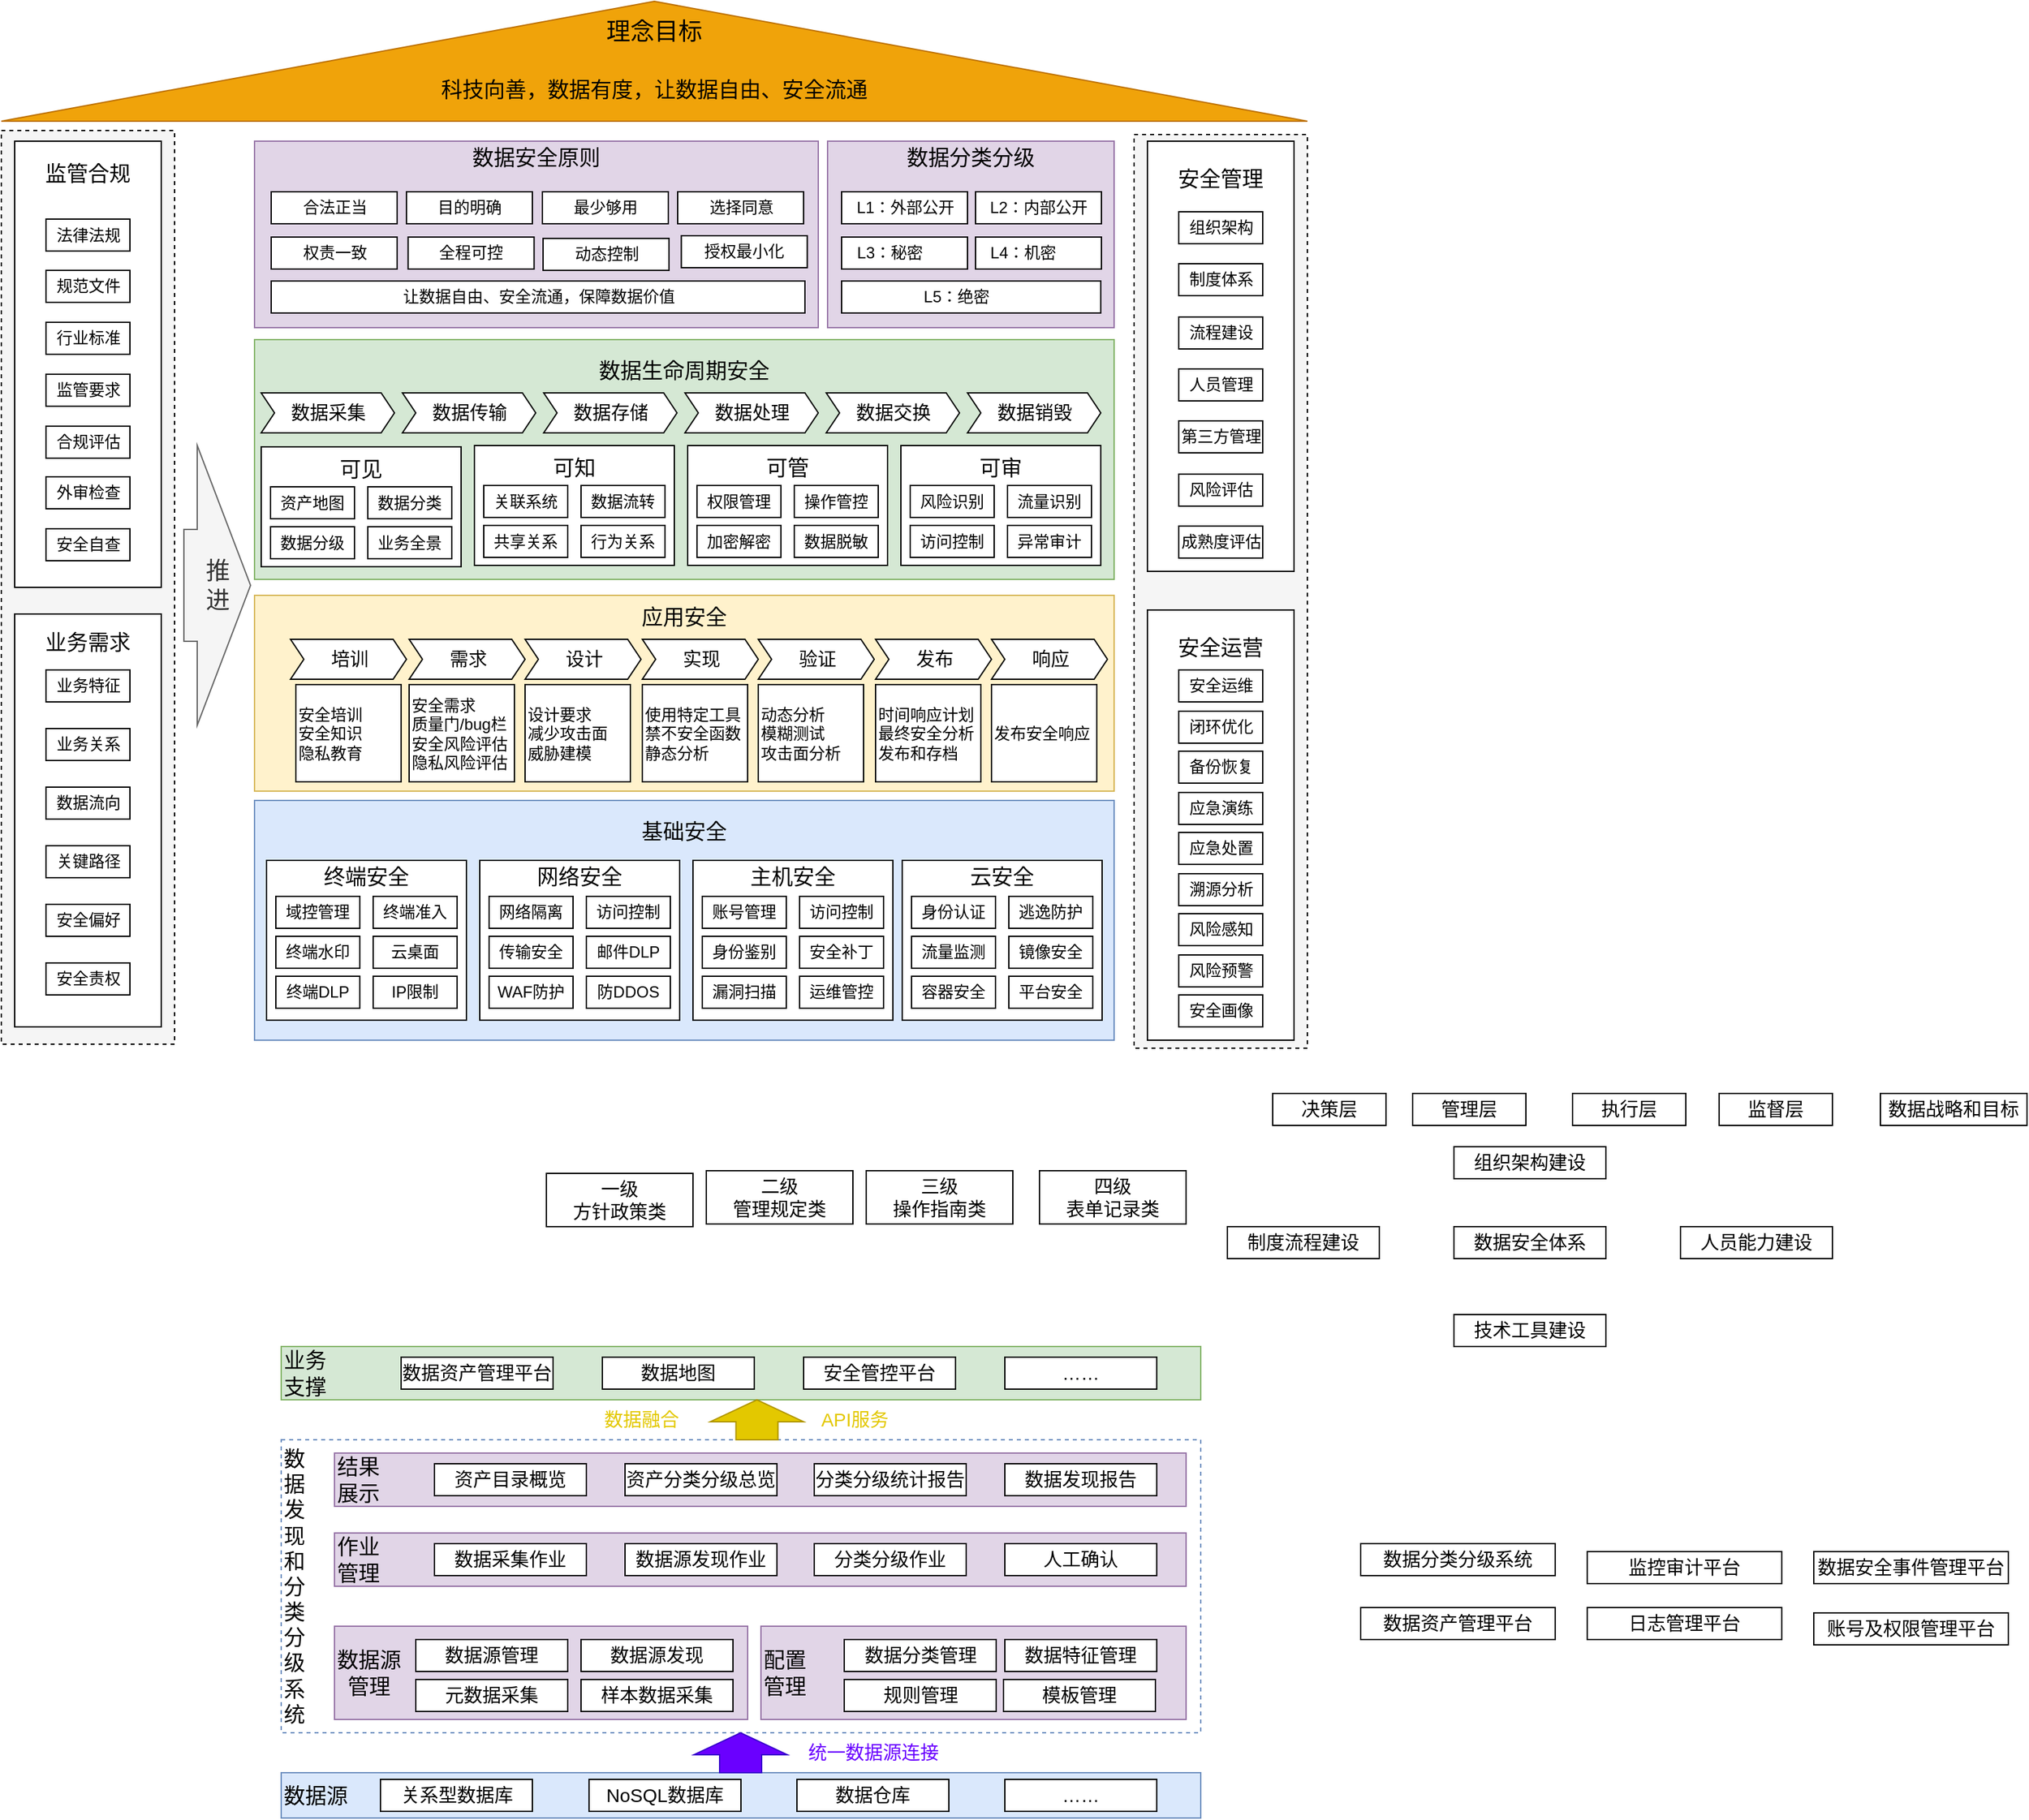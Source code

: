 <mxfile version="20.6.2" type="github">
  <diagram id="wFE0QG_FPsp0jaGvCLVb" name="Page-1">
    <mxGraphModel dx="-662" dy="1679" grid="1" gridSize="10" guides="1" tooltips="1" connect="1" arrows="1" fold="1" page="1" pageScale="1" pageWidth="850" pageHeight="1100" math="0" shadow="0">
      <root>
        <mxCell id="0" />
        <mxCell id="1" parent="0" />
        <mxCell id="BTdRfY3kuWqKOs56d7h9-37" value="&lt;span style=&quot;background-color: initial; font-size: 16px;&quot;&gt;数&lt;/span&gt;&lt;br&gt;&lt;span style=&quot;background-color: initial; font-size: 16px;&quot;&gt;据&lt;/span&gt;&lt;br&gt;&lt;span style=&quot;background-color: initial; font-size: 16px;&quot;&gt;发&lt;/span&gt;&lt;br&gt;&lt;span style=&quot;background-color: initial; font-size: 16px;&quot;&gt;现&lt;/span&gt;&lt;br&gt;&lt;span style=&quot;background-color: initial; font-size: 16px;&quot;&gt;和&lt;/span&gt;&lt;br&gt;&lt;span style=&quot;background-color: initial; font-size: 16px;&quot;&gt;分&lt;/span&gt;&lt;br&gt;&lt;span style=&quot;background-color: initial; font-size: 16px;&quot;&gt;类&lt;/span&gt;&lt;br&gt;&lt;span style=&quot;background-color: initial; font-size: 16px;&quot;&gt;分&lt;/span&gt;&lt;br&gt;&lt;span style=&quot;background-color: initial; font-size: 16px;&quot;&gt;级&lt;/span&gt;&lt;br&gt;&lt;span style=&quot;background-color: initial; font-size: 16px;&quot;&gt;系&lt;/span&gt;&lt;br&gt;&lt;span style=&quot;font-size: 16px; background-color: initial;&quot;&gt;统&lt;/span&gt;" style="rounded=0;whiteSpace=wrap;html=1;fillColor=none;strokeColor=#6c8ebf;align=left;dashed=1;" parent="1" vertex="1">
          <mxGeometry x="2060" y="990" width="690" height="220" as="geometry" />
        </mxCell>
        <mxCell id="BTdRfY3kuWqKOs56d7h9-19" value="&lt;div style=&quot;text-align: center;&quot;&gt;&lt;span style=&quot;font-size: 16px; background-color: initial;&quot;&gt;数据源&lt;/span&gt;&lt;/div&gt;&lt;font style=&quot;font-size: 16px;&quot;&gt;&lt;div style=&quot;text-align: center;&quot;&gt;&lt;span style=&quot;background-color: initial;&quot;&gt;管理&lt;/span&gt;&lt;/div&gt;&lt;/font&gt;" style="rounded=0;whiteSpace=wrap;html=1;fillColor=#e1d5e7;strokeColor=#9673a6;align=left;" parent="1" vertex="1">
          <mxGeometry x="2100" y="1130" width="310" height="70" as="geometry" />
        </mxCell>
        <mxCell id="BTdRfY3kuWqKOs56d7h9-18" value="&lt;font style=&quot;font-size: 16px;&quot;&gt;配置&lt;br&gt;&lt;div style=&quot;&quot;&gt;&lt;span style=&quot;background-color: initial;&quot;&gt;管理&lt;/span&gt;&lt;/div&gt;&lt;/font&gt;" style="rounded=0;whiteSpace=wrap;html=1;fillColor=#e1d5e7;strokeColor=#9673a6;align=left;" parent="1" vertex="1">
          <mxGeometry x="2420" y="1130" width="319" height="70" as="geometry" />
        </mxCell>
        <mxCell id="BTdRfY3kuWqKOs56d7h9-5" value="&lt;div style=&quot;&quot;&gt;&lt;span style=&quot;font-size: 16px; background-color: initial;&quot;&gt;数据源&lt;/span&gt;&lt;/div&gt;" style="rounded=0;whiteSpace=wrap;html=1;fillColor=#dae8fc;strokeColor=#6c8ebf;align=left;" parent="1" vertex="1">
          <mxGeometry x="2060" y="1240" width="690" height="34" as="geometry" />
        </mxCell>
        <mxCell id="-_lVrcwK2O-manJRvLOw-1" value="&lt;font style=&quot;font-size: 16px;&quot;&gt;&lt;br&gt;&lt;/font&gt;" style="rounded=0;whiteSpace=wrap;html=1;fillColor=#f5f5f5;fontColor=#333333;strokeColor=default;dashed=1;" parent="1" vertex="1">
          <mxGeometry x="1850" y="7" width="130" height="686" as="geometry" />
        </mxCell>
        <mxCell id="-_lVrcwK2O-manJRvLOw-2" value="&lt;font style=&quot;font-size: 16px;&quot;&gt;&lt;br&gt;&lt;/font&gt;" style="rounded=0;whiteSpace=wrap;html=1;fillColor=#f5f5f5;fontColor=#333333;strokeColor=default;dashed=1;" parent="1" vertex="1">
          <mxGeometry x="2700" y="10" width="130" height="686" as="geometry" />
        </mxCell>
        <mxCell id="-_lVrcwK2O-manJRvLOw-3" value="&lt;font style=&quot;font-size: 16px;&quot;&gt;应用安全&lt;br&gt;&lt;br&gt;&lt;br&gt;&lt;br&gt;&lt;br&gt;&lt;br&gt;&lt;br&gt;&lt;/font&gt;" style="rounded=0;whiteSpace=wrap;html=1;fillColor=#fff2cc;strokeColor=#d6b656;" parent="1" vertex="1">
          <mxGeometry x="2040" y="356" width="645" height="147" as="geometry" />
        </mxCell>
        <mxCell id="-_lVrcwK2O-manJRvLOw-4" value="&lt;font style=&quot;font-size: 16px;&quot;&gt;数据生命周期安全&lt;br&gt;&lt;br&gt;&lt;br&gt;&lt;br&gt;&lt;br&gt;&lt;br&gt;&lt;br&gt;&lt;br&gt;&lt;/font&gt;" style="rounded=0;whiteSpace=wrap;html=1;fillColor=#d5e8d4;strokeColor=#82b366;" parent="1" vertex="1">
          <mxGeometry x="2040" y="164" width="645" height="180" as="geometry" />
        </mxCell>
        <mxCell id="-_lVrcwK2O-manJRvLOw-5" value="&lt;font style=&quot;font-size: 16px;&quot;&gt;监管合规&lt;br&gt;&lt;br&gt;&lt;br&gt;&lt;br&gt;&lt;br&gt;&lt;br&gt;&lt;br&gt;&lt;br&gt;&lt;br&gt;&lt;br&gt;&lt;br&gt;&lt;br&gt;&lt;br&gt;&lt;br&gt;&lt;br&gt;&lt;br&gt;&lt;/font&gt;" style="rounded=0;whiteSpace=wrap;html=1;" parent="1" vertex="1">
          <mxGeometry x="1860" y="15" width="110" height="335" as="geometry" />
        </mxCell>
        <mxCell id="-_lVrcwK2O-manJRvLOw-6" value="&lt;font style=&quot;font-size: 16px;&quot;&gt;业务需求&lt;br&gt;&lt;br&gt;&lt;br&gt;&lt;br&gt;&lt;br&gt;&lt;br&gt;&lt;br&gt;&lt;br&gt;&lt;br&gt;&lt;br&gt;&lt;br&gt;&lt;br&gt;&lt;br&gt;&lt;br&gt;&lt;br&gt;&lt;/font&gt;" style="rounded=0;whiteSpace=wrap;html=1;" parent="1" vertex="1">
          <mxGeometry x="1860" y="370" width="110" height="310" as="geometry" />
        </mxCell>
        <mxCell id="-_lVrcwK2O-manJRvLOw-7" value="&lt;font style=&quot;font-size: 16px;&quot;&gt;基础安全&lt;br&gt;&lt;br&gt;&lt;br&gt;&lt;br&gt;&lt;br&gt;&lt;br&gt;&lt;br&gt;&lt;br&gt;&lt;/font&gt;" style="rounded=0;whiteSpace=wrap;html=1;fillColor=#dae8fc;strokeColor=#6c8ebf;" parent="1" vertex="1">
          <mxGeometry x="2040" y="510" width="645" height="180" as="geometry" />
        </mxCell>
        <mxCell id="-_lVrcwK2O-manJRvLOw-8" value="&lt;font style=&quot;font-size: 16px;&quot;&gt;安全运营&lt;br&gt;&lt;br&gt;&lt;br&gt;&lt;br&gt;&lt;br&gt;&lt;br&gt;&lt;br&gt;&lt;br&gt;&lt;br&gt;&lt;br&gt;&lt;br&gt;&lt;br&gt;&lt;br&gt;&lt;br&gt;&lt;br&gt;&lt;/font&gt;" style="rounded=0;whiteSpace=wrap;html=1;" parent="1" vertex="1">
          <mxGeometry x="2710" y="367" width="110" height="323" as="geometry" />
        </mxCell>
        <mxCell id="-_lVrcwK2O-manJRvLOw-9" value="&lt;font style=&quot;font-size: 16px;&quot;&gt;安全管理&lt;br&gt;&lt;br&gt;&lt;br&gt;&lt;br&gt;&lt;br&gt;&lt;br&gt;&lt;br&gt;&lt;br&gt;&lt;br&gt;&lt;br&gt;&lt;br&gt;&lt;br&gt;&lt;br&gt;&lt;br&gt;&lt;br&gt;&lt;/font&gt;" style="rounded=0;whiteSpace=wrap;html=1;" parent="1" vertex="1">
          <mxGeometry x="2710" y="15" width="110" height="323" as="geometry" />
        </mxCell>
        <mxCell id="-_lVrcwK2O-manJRvLOw-10" value="数据采集" style="html=1;shadow=0;dashed=0;align=center;verticalAlign=middle;shape=mxgraph.arrows2.arrow;dy=0;dx=10;notch=10;fontSize=14;" parent="1" vertex="1">
          <mxGeometry x="2045" y="204" width="100" height="30" as="geometry" />
        </mxCell>
        <mxCell id="-_lVrcwK2O-manJRvLOw-11" value="数据传输" style="html=1;shadow=0;dashed=0;align=center;verticalAlign=middle;shape=mxgraph.arrows2.arrow;dy=0;dx=10;notch=10;fontSize=14;" parent="1" vertex="1">
          <mxGeometry x="2151" y="204" width="100" height="30" as="geometry" />
        </mxCell>
        <mxCell id="-_lVrcwK2O-manJRvLOw-12" value="数据存储" style="html=1;shadow=0;dashed=0;align=center;verticalAlign=middle;shape=mxgraph.arrows2.arrow;dy=0;dx=10;notch=10;fontSize=14;" parent="1" vertex="1">
          <mxGeometry x="2257" y="204" width="100" height="30" as="geometry" />
        </mxCell>
        <mxCell id="-_lVrcwK2O-manJRvLOw-13" value="数据处理" style="html=1;shadow=0;dashed=0;align=center;verticalAlign=middle;shape=mxgraph.arrows2.arrow;dy=0;dx=10;notch=10;fontSize=14;" parent="1" vertex="1">
          <mxGeometry x="2363" y="204" width="100" height="30" as="geometry" />
        </mxCell>
        <mxCell id="-_lVrcwK2O-manJRvLOw-14" value="数据交换" style="html=1;shadow=0;dashed=0;align=center;verticalAlign=middle;shape=mxgraph.arrows2.arrow;dy=0;dx=10;notch=10;fontSize=14;" parent="1" vertex="1">
          <mxGeometry x="2469" y="204" width="100" height="30" as="geometry" />
        </mxCell>
        <mxCell id="-_lVrcwK2O-manJRvLOw-15" value="数据销毁" style="html=1;shadow=0;dashed=0;align=center;verticalAlign=middle;shape=mxgraph.arrows2.arrow;dy=0;dx=10;notch=10;fontSize=14;" parent="1" vertex="1">
          <mxGeometry x="2575" y="204" width="100" height="30" as="geometry" />
        </mxCell>
        <mxCell id="-_lVrcwK2O-manJRvLOw-16" value="&lt;font style=&quot;font-size: 16px;&quot;&gt;可见&lt;br&gt;&lt;br&gt;&lt;br&gt;&lt;br&gt;&lt;/font&gt;" style="rounded=0;whiteSpace=wrap;html=1;" parent="1" vertex="1">
          <mxGeometry x="2045" y="244.5" width="150" height="90" as="geometry" />
        </mxCell>
        <mxCell id="-_lVrcwK2O-manJRvLOw-17" value="&lt;font style=&quot;&quot;&gt;&lt;font style=&quot;font-size: 12px;&quot;&gt;资产地图&lt;/font&gt;&lt;br&gt;&lt;/font&gt;" style="rounded=0;whiteSpace=wrap;html=1;" parent="1" vertex="1">
          <mxGeometry x="2052" y="274.5" width="63" height="24" as="geometry" />
        </mxCell>
        <mxCell id="-_lVrcwK2O-manJRvLOw-18" value="&lt;font style=&quot;&quot;&gt;&lt;font style=&quot;font-size: 12px;&quot;&gt;数据分级&lt;/font&gt;&lt;br&gt;&lt;/font&gt;" style="rounded=0;whiteSpace=wrap;html=1;" parent="1" vertex="1">
          <mxGeometry x="2052" y="304.5" width="63" height="24" as="geometry" />
        </mxCell>
        <mxCell id="-_lVrcwK2O-manJRvLOw-19" value="&lt;font style=&quot;&quot;&gt;&lt;font style=&quot;font-size: 12px;&quot;&gt;数据分类&lt;/font&gt;&lt;br&gt;&lt;/font&gt;" style="rounded=0;whiteSpace=wrap;html=1;" parent="1" vertex="1">
          <mxGeometry x="2125" y="274.5" width="63" height="24" as="geometry" />
        </mxCell>
        <mxCell id="-_lVrcwK2O-manJRvLOw-20" value="&lt;font style=&quot;&quot;&gt;&lt;font style=&quot;font-size: 12px;&quot;&gt;业务全景&lt;/font&gt;&lt;br&gt;&lt;/font&gt;" style="rounded=0;whiteSpace=wrap;html=1;" parent="1" vertex="1">
          <mxGeometry x="2125" y="304.5" width="63" height="24" as="geometry" />
        </mxCell>
        <mxCell id="-_lVrcwK2O-manJRvLOw-21" value="&lt;font style=&quot;font-size: 16px;&quot;&gt;可知&lt;br&gt;&lt;br&gt;&lt;br&gt;&lt;br&gt;&lt;/font&gt;" style="rounded=0;whiteSpace=wrap;html=1;" parent="1" vertex="1">
          <mxGeometry x="2205" y="243.5" width="150" height="90" as="geometry" />
        </mxCell>
        <mxCell id="-_lVrcwK2O-manJRvLOw-22" value="&lt;font style=&quot;&quot;&gt;&lt;font style=&quot;font-size: 12px;&quot;&gt;关联系统&lt;/font&gt;&lt;br&gt;&lt;/font&gt;" style="rounded=0;whiteSpace=wrap;html=1;" parent="1" vertex="1">
          <mxGeometry x="2212" y="273.5" width="63" height="24" as="geometry" />
        </mxCell>
        <mxCell id="-_lVrcwK2O-manJRvLOw-23" value="&lt;font style=&quot;&quot;&gt;&lt;font style=&quot;font-size: 12px;&quot;&gt;共享关系&lt;/font&gt;&lt;br&gt;&lt;/font&gt;" style="rounded=0;whiteSpace=wrap;html=1;" parent="1" vertex="1">
          <mxGeometry x="2212" y="303.5" width="63" height="24" as="geometry" />
        </mxCell>
        <mxCell id="-_lVrcwK2O-manJRvLOw-24" value="&lt;font style=&quot;&quot;&gt;&lt;font style=&quot;font-size: 12px;&quot;&gt;数据流转&lt;/font&gt;&lt;br&gt;&lt;/font&gt;" style="rounded=0;whiteSpace=wrap;html=1;" parent="1" vertex="1">
          <mxGeometry x="2285" y="273.5" width="63" height="24" as="geometry" />
        </mxCell>
        <mxCell id="-_lVrcwK2O-manJRvLOw-25" value="&lt;font style=&quot;&quot;&gt;&lt;font style=&quot;font-size: 12px;&quot;&gt;行为关系&lt;/font&gt;&lt;br&gt;&lt;/font&gt;" style="rounded=0;whiteSpace=wrap;html=1;" parent="1" vertex="1">
          <mxGeometry x="2285" y="303.5" width="63" height="24" as="geometry" />
        </mxCell>
        <mxCell id="-_lVrcwK2O-manJRvLOw-26" value="&lt;font style=&quot;font-size: 16px;&quot;&gt;可管&lt;br&gt;&lt;br&gt;&lt;br&gt;&lt;br&gt;&lt;/font&gt;" style="rounded=0;whiteSpace=wrap;html=1;" parent="1" vertex="1">
          <mxGeometry x="2365" y="243.5" width="150" height="90" as="geometry" />
        </mxCell>
        <mxCell id="-_lVrcwK2O-manJRvLOw-27" value="&lt;font style=&quot;&quot;&gt;&lt;font style=&quot;font-size: 12px;&quot;&gt;权限管理&lt;/font&gt;&lt;br&gt;&lt;/font&gt;" style="rounded=0;whiteSpace=wrap;html=1;" parent="1" vertex="1">
          <mxGeometry x="2372" y="273.5" width="63" height="24" as="geometry" />
        </mxCell>
        <mxCell id="-_lVrcwK2O-manJRvLOw-28" value="&lt;font style=&quot;&quot;&gt;&lt;font style=&quot;font-size: 12px;&quot;&gt;加密解密&lt;/font&gt;&lt;br&gt;&lt;/font&gt;" style="rounded=0;whiteSpace=wrap;html=1;" parent="1" vertex="1">
          <mxGeometry x="2372" y="303.5" width="63" height="24" as="geometry" />
        </mxCell>
        <mxCell id="-_lVrcwK2O-manJRvLOw-29" value="&lt;font style=&quot;&quot;&gt;&lt;font style=&quot;font-size: 12px;&quot;&gt;操作管控&lt;/font&gt;&lt;br&gt;&lt;/font&gt;" style="rounded=0;whiteSpace=wrap;html=1;" parent="1" vertex="1">
          <mxGeometry x="2445" y="273.5" width="63" height="24" as="geometry" />
        </mxCell>
        <mxCell id="-_lVrcwK2O-manJRvLOw-30" value="&lt;font style=&quot;&quot;&gt;数据脱敏&lt;br&gt;&lt;/font&gt;" style="rounded=0;whiteSpace=wrap;html=1;" parent="1" vertex="1">
          <mxGeometry x="2445" y="303.5" width="63" height="24" as="geometry" />
        </mxCell>
        <mxCell id="-_lVrcwK2O-manJRvLOw-31" value="&lt;font style=&quot;font-size: 16px;&quot;&gt;可审&lt;br&gt;&lt;br&gt;&lt;br&gt;&lt;br&gt;&lt;/font&gt;" style="rounded=0;whiteSpace=wrap;html=1;" parent="1" vertex="1">
          <mxGeometry x="2525" y="243.5" width="150" height="90" as="geometry" />
        </mxCell>
        <mxCell id="-_lVrcwK2O-manJRvLOw-32" value="&lt;font style=&quot;&quot;&gt;&lt;font style=&quot;font-size: 12px;&quot;&gt;风险识别&lt;/font&gt;&lt;br&gt;&lt;/font&gt;" style="rounded=0;whiteSpace=wrap;html=1;" parent="1" vertex="1">
          <mxGeometry x="2532" y="273.5" width="63" height="24" as="geometry" />
        </mxCell>
        <mxCell id="-_lVrcwK2O-manJRvLOw-33" value="&lt;font style=&quot;&quot;&gt;&lt;font style=&quot;font-size: 12px;&quot;&gt;访问控制&lt;/font&gt;&lt;br&gt;&lt;/font&gt;" style="rounded=0;whiteSpace=wrap;html=1;" parent="1" vertex="1">
          <mxGeometry x="2532" y="303.5" width="63" height="24" as="geometry" />
        </mxCell>
        <mxCell id="-_lVrcwK2O-manJRvLOw-34" value="&lt;font style=&quot;&quot;&gt;&lt;font style=&quot;font-size: 12px;&quot;&gt;流量识别&lt;/font&gt;&lt;br&gt;&lt;/font&gt;" style="rounded=0;whiteSpace=wrap;html=1;" parent="1" vertex="1">
          <mxGeometry x="2605" y="273.5" width="63" height="24" as="geometry" />
        </mxCell>
        <mxCell id="-_lVrcwK2O-manJRvLOw-35" value="&lt;font style=&quot;&quot;&gt;&lt;font style=&quot;font-size: 12px;&quot;&gt;异常审计&lt;/font&gt;&lt;br&gt;&lt;/font&gt;" style="rounded=0;whiteSpace=wrap;html=1;" parent="1" vertex="1">
          <mxGeometry x="2605" y="303.5" width="63" height="24" as="geometry" />
        </mxCell>
        <mxCell id="-_lVrcwK2O-manJRvLOw-36" value="&lt;font style=&quot;&quot;&gt;法律法规&lt;br&gt;&lt;/font&gt;" style="rounded=0;whiteSpace=wrap;html=1;" parent="1" vertex="1">
          <mxGeometry x="1883.5" y="73.5" width="63" height="24" as="geometry" />
        </mxCell>
        <mxCell id="-_lVrcwK2O-manJRvLOw-37" value="&lt;font style=&quot;&quot;&gt;规范文件&lt;br&gt;&lt;/font&gt;" style="rounded=0;whiteSpace=wrap;html=1;" parent="1" vertex="1">
          <mxGeometry x="1883.5" y="112" width="63" height="24" as="geometry" />
        </mxCell>
        <mxCell id="-_lVrcwK2O-manJRvLOw-38" value="&lt;font style=&quot;&quot;&gt;行业标准&lt;br&gt;&lt;/font&gt;" style="rounded=0;whiteSpace=wrap;html=1;" parent="1" vertex="1">
          <mxGeometry x="1883.5" y="151" width="63" height="24" as="geometry" />
        </mxCell>
        <mxCell id="-_lVrcwK2O-manJRvLOw-39" value="&lt;font style=&quot;&quot;&gt;组织架构&lt;br&gt;&lt;/font&gt;" style="rounded=0;whiteSpace=wrap;html=1;" parent="1" vertex="1">
          <mxGeometry x="2733.5" y="68" width="63" height="24" as="geometry" />
        </mxCell>
        <mxCell id="-_lVrcwK2O-manJRvLOw-40" value="&lt;font style=&quot;&quot;&gt;制度体系&lt;br&gt;&lt;/font&gt;" style="rounded=0;whiteSpace=wrap;html=1;" parent="1" vertex="1">
          <mxGeometry x="2733.5" y="107" width="63" height="24" as="geometry" />
        </mxCell>
        <mxCell id="-_lVrcwK2O-manJRvLOw-41" value="&lt;font style=&quot;&quot;&gt;流程建设&lt;br&gt;&lt;/font&gt;" style="rounded=0;whiteSpace=wrap;html=1;" parent="1" vertex="1">
          <mxGeometry x="2733.5" y="147" width="63" height="24" as="geometry" />
        </mxCell>
        <mxCell id="-_lVrcwK2O-manJRvLOw-42" value="&lt;font style=&quot;&quot;&gt;第三方管理&lt;br&gt;&lt;/font&gt;" style="rounded=0;whiteSpace=wrap;html=1;" parent="1" vertex="1">
          <mxGeometry x="2733.5" y="225" width="63" height="24" as="geometry" />
        </mxCell>
        <mxCell id="-_lVrcwK2O-manJRvLOw-43" value="&lt;font style=&quot;&quot;&gt;风险评估&lt;br&gt;&lt;/font&gt;" style="rounded=0;whiteSpace=wrap;html=1;" parent="1" vertex="1">
          <mxGeometry x="2733.5" y="265" width="63" height="24" as="geometry" />
        </mxCell>
        <mxCell id="-_lVrcwK2O-manJRvLOw-44" value="&lt;font style=&quot;&quot;&gt;安全运维&lt;br&gt;&lt;/font&gt;" style="rounded=0;whiteSpace=wrap;html=1;" parent="1" vertex="1">
          <mxGeometry x="2733.5" y="412" width="63" height="24" as="geometry" />
        </mxCell>
        <mxCell id="-_lVrcwK2O-manJRvLOw-45" value="&lt;font style=&quot;&quot;&gt;备份恢复&lt;br&gt;&lt;/font&gt;" style="rounded=0;whiteSpace=wrap;html=1;" parent="1" vertex="1">
          <mxGeometry x="2733.5" y="473" width="63" height="24" as="geometry" />
        </mxCell>
        <mxCell id="-_lVrcwK2O-manJRvLOw-46" value="&lt;font style=&quot;&quot;&gt;应急演练&lt;br&gt;&lt;/font&gt;" style="rounded=0;whiteSpace=wrap;html=1;" parent="1" vertex="1">
          <mxGeometry x="2733.5" y="504" width="63" height="24" as="geometry" />
        </mxCell>
        <mxCell id="-_lVrcwK2O-manJRvLOw-47" value="&lt;font style=&quot;&quot;&gt;应急处置&lt;br&gt;&lt;/font&gt;" style="rounded=0;whiteSpace=wrap;html=1;" parent="1" vertex="1">
          <mxGeometry x="2733.5" y="534" width="63" height="24" as="geometry" />
        </mxCell>
        <mxCell id="-_lVrcwK2O-manJRvLOw-48" value="&lt;font style=&quot;&quot;&gt;成熟度评估&lt;br&gt;&lt;/font&gt;" style="rounded=0;whiteSpace=wrap;html=1;" parent="1" vertex="1">
          <mxGeometry x="2733.5" y="304" width="63" height="24" as="geometry" />
        </mxCell>
        <mxCell id="-_lVrcwK2O-manJRvLOw-49" value="&lt;font style=&quot;&quot;&gt;溯源分析&lt;br&gt;&lt;/font&gt;" style="rounded=0;whiteSpace=wrap;html=1;" parent="1" vertex="1">
          <mxGeometry x="2733.5" y="565" width="63" height="24" as="geometry" />
        </mxCell>
        <mxCell id="-_lVrcwK2O-manJRvLOw-50" value="&lt;font style=&quot;&quot;&gt;风险感知&lt;br&gt;&lt;/font&gt;" style="rounded=0;whiteSpace=wrap;html=1;" parent="1" vertex="1">
          <mxGeometry x="2733.5" y="595" width="63" height="24" as="geometry" />
        </mxCell>
        <mxCell id="-_lVrcwK2O-manJRvLOw-51" value="&lt;font style=&quot;&quot;&gt;风险预警&lt;br&gt;&lt;/font&gt;" style="rounded=0;whiteSpace=wrap;html=1;" parent="1" vertex="1">
          <mxGeometry x="2733.5" y="626" width="63" height="24" as="geometry" />
        </mxCell>
        <mxCell id="-_lVrcwK2O-manJRvLOw-52" value="&lt;font style=&quot;&quot;&gt;安全画像&lt;br&gt;&lt;/font&gt;" style="rounded=0;whiteSpace=wrap;html=1;" parent="1" vertex="1">
          <mxGeometry x="2733.5" y="656" width="63" height="24" as="geometry" />
        </mxCell>
        <mxCell id="-_lVrcwK2O-manJRvLOw-53" value="&lt;font style=&quot;&quot;&gt;业务特征&lt;br&gt;&lt;/font&gt;" style="rounded=0;whiteSpace=wrap;html=1;" parent="1" vertex="1">
          <mxGeometry x="1883.5" y="412" width="63" height="24" as="geometry" />
        </mxCell>
        <mxCell id="-_lVrcwK2O-manJRvLOw-54" value="&lt;font style=&quot;&quot;&gt;业务关系&lt;br&gt;&lt;/font&gt;" style="rounded=0;whiteSpace=wrap;html=1;" parent="1" vertex="1">
          <mxGeometry x="1883.5" y="456" width="63" height="24" as="geometry" />
        </mxCell>
        <mxCell id="-_lVrcwK2O-manJRvLOw-55" value="&lt;font style=&quot;&quot;&gt;数据流向&lt;br&gt;&lt;/font&gt;" style="rounded=0;whiteSpace=wrap;html=1;" parent="1" vertex="1">
          <mxGeometry x="1883.5" y="500" width="63" height="24" as="geometry" />
        </mxCell>
        <mxCell id="-_lVrcwK2O-manJRvLOw-56" value="&lt;font style=&quot;&quot;&gt;安全偏好&lt;br&gt;&lt;/font&gt;" style="rounded=0;whiteSpace=wrap;html=1;" parent="1" vertex="1">
          <mxGeometry x="1883.5" y="588" width="63" height="24" as="geometry" />
        </mxCell>
        <mxCell id="-_lVrcwK2O-manJRvLOw-57" value="&lt;font style=&quot;font-size: 16px;&quot;&gt;终端安全&lt;br&gt;&lt;br&gt;&lt;br&gt;&lt;br&gt;&lt;br&gt;&lt;br&gt;&lt;/font&gt;" style="rounded=0;whiteSpace=wrap;html=1;" parent="1" vertex="1">
          <mxGeometry x="2049" y="555" width="150" height="120" as="geometry" />
        </mxCell>
        <mxCell id="-_lVrcwK2O-manJRvLOw-58" value="&lt;font style=&quot;&quot;&gt;&lt;font style=&quot;font-size: 12px;&quot;&gt;域控管理&lt;/font&gt;&lt;br&gt;&lt;/font&gt;" style="rounded=0;whiteSpace=wrap;html=1;" parent="1" vertex="1">
          <mxGeometry x="2056" y="582" width="63" height="24" as="geometry" />
        </mxCell>
        <mxCell id="-_lVrcwK2O-manJRvLOw-59" value="&lt;font style=&quot;&quot;&gt;&lt;font style=&quot;font-size: 12px;&quot;&gt;终端水印&lt;/font&gt;&lt;br&gt;&lt;/font&gt;" style="rounded=0;whiteSpace=wrap;html=1;" parent="1" vertex="1">
          <mxGeometry x="2056" y="612" width="63" height="24" as="geometry" />
        </mxCell>
        <mxCell id="-_lVrcwK2O-manJRvLOw-60" value="&lt;font style=&quot;&quot;&gt;&lt;font style=&quot;font-size: 12px;&quot;&gt;终端准入&lt;/font&gt;&lt;br&gt;&lt;/font&gt;" style="rounded=0;whiteSpace=wrap;html=1;" parent="1" vertex="1">
          <mxGeometry x="2129" y="582" width="63" height="24" as="geometry" />
        </mxCell>
        <mxCell id="-_lVrcwK2O-manJRvLOw-61" value="&lt;font style=&quot;&quot;&gt;&lt;font style=&quot;font-size: 12px;&quot;&gt;云桌面&lt;/font&gt;&lt;br&gt;&lt;/font&gt;" style="rounded=0;whiteSpace=wrap;html=1;" parent="1" vertex="1">
          <mxGeometry x="2129" y="612" width="63" height="24" as="geometry" />
        </mxCell>
        <mxCell id="-_lVrcwK2O-manJRvLOw-62" value="&lt;font style=&quot;&quot;&gt;&lt;font style=&quot;font-size: 12px;&quot;&gt;终端DLP&lt;/font&gt;&lt;br&gt;&lt;/font&gt;" style="rounded=0;whiteSpace=wrap;html=1;" parent="1" vertex="1">
          <mxGeometry x="2056" y="642" width="63" height="24" as="geometry" />
        </mxCell>
        <mxCell id="-_lVrcwK2O-manJRvLOw-63" value="&lt;font style=&quot;&quot;&gt;&lt;font style=&quot;font-size: 12px;&quot;&gt;IP限制&lt;/font&gt;&lt;br&gt;&lt;/font&gt;" style="rounded=0;whiteSpace=wrap;html=1;" parent="1" vertex="1">
          <mxGeometry x="2129" y="642" width="63" height="24" as="geometry" />
        </mxCell>
        <mxCell id="-_lVrcwK2O-manJRvLOw-64" value="&lt;font style=&quot;font-size: 16px;&quot;&gt;网络安全&lt;br&gt;&lt;br&gt;&lt;br&gt;&lt;br&gt;&lt;br&gt;&lt;br&gt;&lt;/font&gt;" style="rounded=0;whiteSpace=wrap;html=1;" parent="1" vertex="1">
          <mxGeometry x="2209" y="555" width="150" height="120" as="geometry" />
        </mxCell>
        <mxCell id="-_lVrcwK2O-manJRvLOw-65" value="&lt;font style=&quot;&quot;&gt;网络隔离&lt;br&gt;&lt;/font&gt;" style="rounded=0;whiteSpace=wrap;html=1;" parent="1" vertex="1">
          <mxGeometry x="2216" y="582" width="63" height="24" as="geometry" />
        </mxCell>
        <mxCell id="-_lVrcwK2O-manJRvLOw-66" value="&lt;font style=&quot;&quot;&gt;传输安全&lt;br&gt;&lt;/font&gt;" style="rounded=0;whiteSpace=wrap;html=1;" parent="1" vertex="1">
          <mxGeometry x="2216" y="612" width="63" height="24" as="geometry" />
        </mxCell>
        <mxCell id="-_lVrcwK2O-manJRvLOw-67" value="&lt;font style=&quot;&quot;&gt;访问控制&lt;br&gt;&lt;/font&gt;" style="rounded=0;whiteSpace=wrap;html=1;" parent="1" vertex="1">
          <mxGeometry x="2289" y="582" width="63" height="24" as="geometry" />
        </mxCell>
        <mxCell id="-_lVrcwK2O-manJRvLOw-68" value="&lt;font style=&quot;&quot;&gt;邮件DLP&lt;br&gt;&lt;/font&gt;" style="rounded=0;whiteSpace=wrap;html=1;" parent="1" vertex="1">
          <mxGeometry x="2289" y="612" width="63" height="24" as="geometry" />
        </mxCell>
        <mxCell id="-_lVrcwK2O-manJRvLOw-69" value="&lt;font style=&quot;&quot;&gt;&lt;font style=&quot;font-size: 12px;&quot;&gt;WAF防护&lt;/font&gt;&lt;br&gt;&lt;/font&gt;" style="rounded=0;whiteSpace=wrap;html=1;" parent="1" vertex="1">
          <mxGeometry x="2216" y="642" width="63" height="24" as="geometry" />
        </mxCell>
        <mxCell id="-_lVrcwK2O-manJRvLOw-70" value="&lt;font style=&quot;&quot;&gt;&lt;font style=&quot;font-size: 12px;&quot;&gt;防DDOS&lt;/font&gt;&lt;br&gt;&lt;/font&gt;" style="rounded=0;whiteSpace=wrap;html=1;" parent="1" vertex="1">
          <mxGeometry x="2289" y="642" width="63" height="24" as="geometry" />
        </mxCell>
        <mxCell id="-_lVrcwK2O-manJRvLOw-71" value="&lt;font style=&quot;font-size: 16px;&quot;&gt;主机安全&lt;br&gt;&lt;br&gt;&lt;br&gt;&lt;br&gt;&lt;br&gt;&lt;br&gt;&lt;/font&gt;" style="rounded=0;whiteSpace=wrap;html=1;" parent="1" vertex="1">
          <mxGeometry x="2369" y="555" width="150" height="120" as="geometry" />
        </mxCell>
        <mxCell id="-_lVrcwK2O-manJRvLOw-72" value="&lt;font style=&quot;&quot;&gt;账号管理&lt;br&gt;&lt;/font&gt;" style="rounded=0;whiteSpace=wrap;html=1;" parent="1" vertex="1">
          <mxGeometry x="2376" y="582" width="63" height="24" as="geometry" />
        </mxCell>
        <mxCell id="-_lVrcwK2O-manJRvLOw-73" value="&lt;font style=&quot;&quot;&gt;身份鉴别&lt;br&gt;&lt;/font&gt;" style="rounded=0;whiteSpace=wrap;html=1;" parent="1" vertex="1">
          <mxGeometry x="2376" y="612" width="63" height="24" as="geometry" />
        </mxCell>
        <mxCell id="-_lVrcwK2O-manJRvLOw-74" value="&lt;font style=&quot;&quot;&gt;访问控制&lt;br&gt;&lt;/font&gt;" style="rounded=0;whiteSpace=wrap;html=1;" parent="1" vertex="1">
          <mxGeometry x="2449" y="582" width="63" height="24" as="geometry" />
        </mxCell>
        <mxCell id="-_lVrcwK2O-manJRvLOw-75" value="&lt;font style=&quot;&quot;&gt;安全补丁&lt;br&gt;&lt;/font&gt;" style="rounded=0;whiteSpace=wrap;html=1;" parent="1" vertex="1">
          <mxGeometry x="2449" y="612" width="63" height="24" as="geometry" />
        </mxCell>
        <mxCell id="-_lVrcwK2O-manJRvLOw-76" value="&lt;font style=&quot;&quot;&gt;&lt;font style=&quot;font-size: 12px;&quot;&gt;漏洞扫描&lt;/font&gt;&lt;br&gt;&lt;/font&gt;" style="rounded=0;whiteSpace=wrap;html=1;" parent="1" vertex="1">
          <mxGeometry x="2376" y="642" width="63" height="24" as="geometry" />
        </mxCell>
        <mxCell id="-_lVrcwK2O-manJRvLOw-77" value="&lt;font style=&quot;&quot;&gt;&lt;font style=&quot;font-size: 12px;&quot;&gt;运维管控&lt;/font&gt;&lt;br&gt;&lt;/font&gt;" style="rounded=0;whiteSpace=wrap;html=1;" parent="1" vertex="1">
          <mxGeometry x="2449" y="642" width="63" height="24" as="geometry" />
        </mxCell>
        <mxCell id="-_lVrcwK2O-manJRvLOw-78" value="&lt;font style=&quot;font-size: 16px;&quot;&gt;云安全&lt;br&gt;&lt;br&gt;&lt;br&gt;&lt;br&gt;&lt;br&gt;&lt;br&gt;&lt;/font&gt;" style="rounded=0;whiteSpace=wrap;html=1;" parent="1" vertex="1">
          <mxGeometry x="2526" y="555" width="150" height="120" as="geometry" />
        </mxCell>
        <mxCell id="-_lVrcwK2O-manJRvLOw-79" value="&lt;font style=&quot;&quot;&gt;身份认证&lt;br&gt;&lt;/font&gt;" style="rounded=0;whiteSpace=wrap;html=1;" parent="1" vertex="1">
          <mxGeometry x="2533" y="582" width="63" height="24" as="geometry" />
        </mxCell>
        <mxCell id="-_lVrcwK2O-manJRvLOw-80" value="&lt;font style=&quot;&quot;&gt;流量监测&lt;br&gt;&lt;/font&gt;" style="rounded=0;whiteSpace=wrap;html=1;" parent="1" vertex="1">
          <mxGeometry x="2533" y="612" width="63" height="24" as="geometry" />
        </mxCell>
        <mxCell id="-_lVrcwK2O-manJRvLOw-81" value="&lt;font style=&quot;&quot;&gt;逃逸防护&lt;br&gt;&lt;/font&gt;" style="rounded=0;whiteSpace=wrap;html=1;" parent="1" vertex="1">
          <mxGeometry x="2606" y="582" width="63" height="24" as="geometry" />
        </mxCell>
        <mxCell id="-_lVrcwK2O-manJRvLOw-82" value="&lt;font style=&quot;&quot;&gt;镜像安全&lt;br&gt;&lt;/font&gt;" style="rounded=0;whiteSpace=wrap;html=1;" parent="1" vertex="1">
          <mxGeometry x="2606" y="612" width="63" height="24" as="geometry" />
        </mxCell>
        <mxCell id="-_lVrcwK2O-manJRvLOw-83" value="&lt;font style=&quot;&quot;&gt;&lt;font style=&quot;font-size: 12px;&quot;&gt;容器安全&lt;/font&gt;&lt;br&gt;&lt;/font&gt;" style="rounded=0;whiteSpace=wrap;html=1;" parent="1" vertex="1">
          <mxGeometry x="2533" y="642" width="63" height="24" as="geometry" />
        </mxCell>
        <mxCell id="-_lVrcwK2O-manJRvLOw-84" value="&lt;font style=&quot;&quot;&gt;&lt;font style=&quot;font-size: 12px;&quot;&gt;平台安全&lt;/font&gt;&lt;br&gt;&lt;/font&gt;" style="rounded=0;whiteSpace=wrap;html=1;" parent="1" vertex="1">
          <mxGeometry x="2606" y="642" width="63" height="24" as="geometry" />
        </mxCell>
        <mxCell id="-_lVrcwK2O-manJRvLOw-85" value="培训" style="html=1;shadow=0;dashed=0;align=center;verticalAlign=middle;shape=mxgraph.arrows2.arrow;dy=0;dx=10;notch=10;fontSize=14;" parent="1" vertex="1">
          <mxGeometry x="2067" y="389" width="87" height="30" as="geometry" />
        </mxCell>
        <mxCell id="-_lVrcwK2O-manJRvLOw-86" value="需求" style="html=1;shadow=0;dashed=0;align=center;verticalAlign=middle;shape=mxgraph.arrows2.arrow;dy=0;dx=10;notch=10;fontSize=14;" parent="1" vertex="1">
          <mxGeometry x="2156" y="389" width="87" height="30" as="geometry" />
        </mxCell>
        <mxCell id="-_lVrcwK2O-manJRvLOw-87" value="设计" style="html=1;shadow=0;dashed=0;align=center;verticalAlign=middle;shape=mxgraph.arrows2.arrow;dy=0;dx=10;notch=10;fontSize=14;" parent="1" vertex="1">
          <mxGeometry x="2243" y="389" width="87" height="30" as="geometry" />
        </mxCell>
        <mxCell id="-_lVrcwK2O-manJRvLOw-88" value="实现" style="html=1;shadow=0;dashed=0;align=center;verticalAlign=middle;shape=mxgraph.arrows2.arrow;dy=0;dx=10;notch=10;fontSize=14;" parent="1" vertex="1">
          <mxGeometry x="2331" y="389" width="87" height="30" as="geometry" />
        </mxCell>
        <mxCell id="-_lVrcwK2O-manJRvLOw-89" value="验证" style="html=1;shadow=0;dashed=0;align=center;verticalAlign=middle;shape=mxgraph.arrows2.arrow;dy=0;dx=10;notch=10;fontSize=14;" parent="1" vertex="1">
          <mxGeometry x="2418" y="389" width="87" height="30" as="geometry" />
        </mxCell>
        <mxCell id="-_lVrcwK2O-manJRvLOw-90" value="发布" style="html=1;shadow=0;dashed=0;align=center;verticalAlign=middle;shape=mxgraph.arrows2.arrow;dy=0;dx=10;notch=10;fontSize=14;" parent="1" vertex="1">
          <mxGeometry x="2506" y="389" width="87" height="30" as="geometry" />
        </mxCell>
        <mxCell id="-_lVrcwK2O-manJRvLOw-91" value="响应" style="html=1;shadow=0;dashed=0;align=center;verticalAlign=middle;shape=mxgraph.arrows2.arrow;dy=0;dx=10;notch=10;fontSize=14;" parent="1" vertex="1">
          <mxGeometry x="2593" y="389" width="87" height="30" as="geometry" />
        </mxCell>
        <mxCell id="-_lVrcwK2O-manJRvLOw-92" value="安全需求&lt;br&gt;质量门/bug栏&lt;br&gt;安全风险评估&lt;br&gt;隐私风险评估" style="rounded=0;whiteSpace=wrap;html=1;align=left;" parent="1" vertex="1">
          <mxGeometry x="2156" y="423" width="79" height="73" as="geometry" />
        </mxCell>
        <mxCell id="-_lVrcwK2O-manJRvLOw-93" value="&lt;span style=&quot;text-align: center;&quot;&gt;安全培训&lt;/span&gt;&lt;br style=&quot;text-align: center;&quot;&gt;&lt;span style=&quot;text-align: center;&quot;&gt;安全知识&lt;/span&gt;&lt;br style=&quot;text-align: center;&quot;&gt;&lt;span style=&quot;text-align: center;&quot;&gt;隐私教育&lt;/span&gt;" style="rounded=0;whiteSpace=wrap;html=1;align=left;" parent="1" vertex="1">
          <mxGeometry x="2071" y="423" width="79" height="73" as="geometry" />
        </mxCell>
        <mxCell id="-_lVrcwK2O-manJRvLOw-94" value="设计要求&lt;br&gt;减少攻击面&lt;br&gt;威胁建模" style="rounded=0;whiteSpace=wrap;html=1;align=left;" parent="1" vertex="1">
          <mxGeometry x="2243" y="423" width="79" height="73" as="geometry" />
        </mxCell>
        <mxCell id="-_lVrcwK2O-manJRvLOw-95" value="使用特定工具&lt;br&gt;禁不安全函数&lt;br&gt;静态分析" style="rounded=0;whiteSpace=wrap;html=1;align=left;" parent="1" vertex="1">
          <mxGeometry x="2331" y="423" width="79" height="73" as="geometry" />
        </mxCell>
        <mxCell id="-_lVrcwK2O-manJRvLOw-96" value="动态分析&lt;br&gt;模糊测试&lt;br&gt;攻击面分析" style="rounded=0;whiteSpace=wrap;html=1;align=left;" parent="1" vertex="1">
          <mxGeometry x="2418" y="423" width="79" height="73" as="geometry" />
        </mxCell>
        <mxCell id="-_lVrcwK2O-manJRvLOw-97" value="时间响应计划&lt;br&gt;最终安全分析发布和存档" style="rounded=0;whiteSpace=wrap;html=1;align=left;" parent="1" vertex="1">
          <mxGeometry x="2506" y="423" width="79" height="73" as="geometry" />
        </mxCell>
        <mxCell id="-_lVrcwK2O-manJRvLOw-98" value="发布安全响应" style="rounded=0;whiteSpace=wrap;html=1;align=left;" parent="1" vertex="1">
          <mxGeometry x="2593" y="423" width="79" height="73" as="geometry" />
        </mxCell>
        <mxCell id="-_lVrcwK2O-manJRvLOw-99" value="&lt;font style=&quot;font-size: 16px;&quot;&gt;数据分类分级&lt;br&gt;&lt;br&gt;&lt;br&gt;&lt;br&gt;&lt;br&gt;&lt;br&gt;&lt;br&gt;&lt;/font&gt;" style="rounded=0;whiteSpace=wrap;html=1;fillColor=#e1d5e7;strokeColor=#9673a6;" parent="1" vertex="1">
          <mxGeometry x="2470" y="15" width="215" height="140" as="geometry" />
        </mxCell>
        <mxCell id="-_lVrcwK2O-manJRvLOw-100" value="&lt;font style=&quot;&quot;&gt;L1：外部公开&lt;br&gt;&lt;/font&gt;" style="rounded=0;whiteSpace=wrap;html=1;" parent="1" vertex="1">
          <mxGeometry x="2480.5" y="53" width="94.5" height="24" as="geometry" />
        </mxCell>
        <mxCell id="-_lVrcwK2O-manJRvLOw-101" value="&lt;font style=&quot;&quot;&gt;L2：内部公开&lt;br&gt;&lt;/font&gt;" style="rounded=0;whiteSpace=wrap;html=1;" parent="1" vertex="1">
          <mxGeometry x="2581" y="53" width="94.5" height="24" as="geometry" />
        </mxCell>
        <mxCell id="-_lVrcwK2O-manJRvLOw-102" value="&lt;font style=&quot;&quot;&gt;L3：秘密&amp;nbsp; &amp;nbsp; &amp;nbsp; &amp;nbsp;&lt;br&gt;&lt;/font&gt;" style="rounded=0;whiteSpace=wrap;html=1;" parent="1" vertex="1">
          <mxGeometry x="2480.5" y="87" width="94.5" height="24" as="geometry" />
        </mxCell>
        <mxCell id="-_lVrcwK2O-manJRvLOw-103" value="&lt;font style=&quot;&quot;&gt;L4：机密&amp;nbsp; &amp;nbsp; &amp;nbsp; &amp;nbsp;&lt;br&gt;&lt;/font&gt;" style="rounded=0;whiteSpace=wrap;html=1;" parent="1" vertex="1">
          <mxGeometry x="2581" y="87" width="94.5" height="24" as="geometry" />
        </mxCell>
        <mxCell id="-_lVrcwK2O-manJRvLOw-104" value="&lt;font style=&quot;&quot;&gt;L5：绝密&amp;nbsp; &amp;nbsp; &amp;nbsp; &amp;nbsp;&lt;br&gt;&lt;/font&gt;" style="rounded=0;whiteSpace=wrap;html=1;" parent="1" vertex="1">
          <mxGeometry x="2480.5" y="120" width="194.5" height="24" as="geometry" />
        </mxCell>
        <mxCell id="-_lVrcwK2O-manJRvLOw-105" value="&lt;font style=&quot;font-size: 16px;&quot;&gt;数据安全原则&lt;br&gt;&lt;br&gt;&lt;br&gt;&lt;br&gt;&lt;br&gt;&lt;br&gt;&lt;br&gt;&lt;/font&gt;" style="rounded=0;whiteSpace=wrap;html=1;fillColor=#e1d5e7;strokeColor=#9673a6;" parent="1" vertex="1">
          <mxGeometry x="2040" y="15" width="423" height="140" as="geometry" />
        </mxCell>
        <mxCell id="-_lVrcwK2O-manJRvLOw-106" value="&lt;font style=&quot;&quot;&gt;合法正当&lt;br&gt;&lt;/font&gt;" style="rounded=0;whiteSpace=wrap;html=1;" parent="1" vertex="1">
          <mxGeometry x="2052.5" y="53" width="94.5" height="24" as="geometry" />
        </mxCell>
        <mxCell id="-_lVrcwK2O-manJRvLOw-107" value="&lt;font style=&quot;&quot;&gt;目的明确&lt;br&gt;&lt;/font&gt;" style="rounded=0;whiteSpace=wrap;html=1;" parent="1" vertex="1">
          <mxGeometry x="2154" y="53" width="94.5" height="24" as="geometry" />
        </mxCell>
        <mxCell id="-_lVrcwK2O-manJRvLOw-108" value="&lt;font style=&quot;&quot;&gt;权责一致&lt;br&gt;&lt;/font&gt;" style="rounded=0;whiteSpace=wrap;html=1;" parent="1" vertex="1">
          <mxGeometry x="2052.5" y="87" width="94.5" height="24" as="geometry" />
        </mxCell>
        <mxCell id="-_lVrcwK2O-manJRvLOw-109" value="&lt;font style=&quot;&quot;&gt;全程可控&lt;br&gt;&lt;/font&gt;" style="rounded=0;whiteSpace=wrap;html=1;" parent="1" vertex="1">
          <mxGeometry x="2155.25" y="87" width="94.5" height="24" as="geometry" />
        </mxCell>
        <mxCell id="-_lVrcwK2O-manJRvLOw-110" value="&lt;font style=&quot;&quot;&gt;让数据自由、安全流通，保障数据价值&lt;br&gt;&lt;/font&gt;" style="rounded=0;whiteSpace=wrap;html=1;" parent="1" vertex="1">
          <mxGeometry x="2052.5" y="120" width="400.5" height="24" as="geometry" />
        </mxCell>
        <mxCell id="-_lVrcwK2O-manJRvLOw-111" value="&lt;font style=&quot;&quot;&gt;最少够用&lt;br&gt;&lt;/font&gt;" style="rounded=0;whiteSpace=wrap;html=1;" parent="1" vertex="1">
          <mxGeometry x="2256" y="53" width="94.5" height="24" as="geometry" />
        </mxCell>
        <mxCell id="-_lVrcwK2O-manJRvLOw-112" value="&lt;font style=&quot;&quot;&gt;选择同意&lt;br&gt;&lt;/font&gt;" style="rounded=0;whiteSpace=wrap;html=1;" parent="1" vertex="1">
          <mxGeometry x="2357.5" y="53" width="94.5" height="24" as="geometry" />
        </mxCell>
        <mxCell id="-_lVrcwK2O-manJRvLOw-113" value="&lt;font style=&quot;&quot;&gt;动态控制&lt;br&gt;&lt;/font&gt;" style="rounded=0;whiteSpace=wrap;html=1;" parent="1" vertex="1">
          <mxGeometry x="2256.5" y="88" width="94.5" height="24" as="geometry" />
        </mxCell>
        <mxCell id="-_lVrcwK2O-manJRvLOw-114" value="理念目标&lt;br style=&quot;font-size: 12px;&quot;&gt;&lt;br style=&quot;font-size: 12px;&quot;&gt;&lt;span style=&quot;font-size: 16px;&quot;&gt;科技向善，数据有度，让数据自由、安全流通&lt;/span&gt;" style="triangle;whiteSpace=wrap;html=1;strokeColor=#BD7000;strokeWidth=1;fontSize=18;direction=north;fillColor=#f0a30a;fontColor=#000000;" parent="1" vertex="1">
          <mxGeometry x="1850" y="-90" width="980" height="90" as="geometry" />
        </mxCell>
        <mxCell id="-_lVrcwK2O-manJRvLOw-115" value="&lt;font style=&quot;&quot;&gt;监管要求&lt;br&gt;&lt;/font&gt;" style="rounded=0;whiteSpace=wrap;html=1;" parent="1" vertex="1">
          <mxGeometry x="1883.5" y="190" width="63" height="24" as="geometry" />
        </mxCell>
        <mxCell id="-_lVrcwK2O-manJRvLOw-116" value="&lt;font style=&quot;&quot;&gt;合规评估&lt;br&gt;&lt;/font&gt;" style="rounded=0;whiteSpace=wrap;html=1;" parent="1" vertex="1">
          <mxGeometry x="1883.5" y="229" width="63" height="24" as="geometry" />
        </mxCell>
        <mxCell id="-_lVrcwK2O-manJRvLOw-117" value="&lt;font style=&quot;&quot;&gt;外审检查&lt;br&gt;&lt;/font&gt;" style="rounded=0;whiteSpace=wrap;html=1;" parent="1" vertex="1">
          <mxGeometry x="1883.5" y="267" width="63" height="24" as="geometry" />
        </mxCell>
        <mxCell id="-_lVrcwK2O-manJRvLOw-118" value="&lt;font style=&quot;&quot;&gt;安全自查&lt;br&gt;&lt;/font&gt;" style="rounded=0;whiteSpace=wrap;html=1;" parent="1" vertex="1">
          <mxGeometry x="1883.5" y="306" width="63" height="24" as="geometry" />
        </mxCell>
        <mxCell id="-_lVrcwK2O-manJRvLOw-119" value="&lt;font style=&quot;&quot;&gt;关键路径&lt;br&gt;&lt;/font&gt;" style="rounded=0;whiteSpace=wrap;html=1;" parent="1" vertex="1">
          <mxGeometry x="1883.5" y="544" width="63" height="24" as="geometry" />
        </mxCell>
        <mxCell id="-_lVrcwK2O-manJRvLOw-120" value="&lt;font style=&quot;&quot;&gt;安全责权&lt;br&gt;&lt;/font&gt;" style="rounded=0;whiteSpace=wrap;html=1;" parent="1" vertex="1">
          <mxGeometry x="1883.5" y="632" width="63" height="24" as="geometry" />
        </mxCell>
        <mxCell id="-_lVrcwK2O-manJRvLOw-121" value="&lt;font style=&quot;&quot;&gt;闭环优化&lt;br&gt;&lt;/font&gt;" style="rounded=0;whiteSpace=wrap;html=1;" parent="1" vertex="1">
          <mxGeometry x="2733.5" y="443" width="63" height="24" as="geometry" />
        </mxCell>
        <mxCell id="-_lVrcwK2O-manJRvLOw-122" value="&lt;font style=&quot;&quot;&gt;人员管理&lt;br&gt;&lt;/font&gt;" style="rounded=0;whiteSpace=wrap;html=1;" parent="1" vertex="1">
          <mxGeometry x="2733.5" y="186" width="63" height="24" as="geometry" />
        </mxCell>
        <mxCell id="-_lVrcwK2O-manJRvLOw-123" value="&lt;font style=&quot;&quot;&gt;授权最小化&lt;br&gt;&lt;/font&gt;" style="rounded=0;whiteSpace=wrap;html=1;" parent="1" vertex="1">
          <mxGeometry x="2360.25" y="86" width="94.5" height="24" as="geometry" />
        </mxCell>
        <mxCell id="-_lVrcwK2O-manJRvLOw-124" value="&lt;font style=&quot;font-size: 18px;&quot;&gt;推&lt;br&gt;进&lt;/font&gt;" style="html=1;shadow=0;dashed=0;align=center;verticalAlign=middle;shape=mxgraph.arrows2.arrow;dy=0.6;dx=40;notch=0;fillColor=#f5f5f5;strokeColor=#666666;fontColor=#333333;" parent="1" vertex="1">
          <mxGeometry x="1987" y="243.5" width="50" height="210" as="geometry" />
        </mxCell>
        <mxCell id="BTdRfY3kuWqKOs56d7h9-1" value="&lt;font style=&quot;&quot;&gt;&lt;font style=&quot;font-size: 14px;&quot;&gt;关系型数据库&lt;/font&gt;&lt;br&gt;&lt;/font&gt;" style="rounded=0;whiteSpace=wrap;html=1;" parent="1" vertex="1">
          <mxGeometry x="2134.5" y="1245" width="114" height="24" as="geometry" />
        </mxCell>
        <mxCell id="BTdRfY3kuWqKOs56d7h9-2" value="&lt;font style=&quot;&quot;&gt;&lt;font style=&quot;font-size: 14px;&quot;&gt;NoSQL数据库&lt;/font&gt;&lt;br&gt;&lt;/font&gt;" style="rounded=0;whiteSpace=wrap;html=1;" parent="1" vertex="1">
          <mxGeometry x="2291" y="1245" width="114" height="24" as="geometry" />
        </mxCell>
        <mxCell id="BTdRfY3kuWqKOs56d7h9-3" value="&lt;span style=&quot;font-size: 14px;&quot;&gt;数据仓库&lt;/span&gt;" style="rounded=0;whiteSpace=wrap;html=1;" parent="1" vertex="1">
          <mxGeometry x="2447" y="1245" width="114" height="24" as="geometry" />
        </mxCell>
        <mxCell id="BTdRfY3kuWqKOs56d7h9-4" value="&lt;span style=&quot;font-size: 14px;&quot;&gt;……&lt;/span&gt;" style="rounded=0;whiteSpace=wrap;html=1;" parent="1" vertex="1">
          <mxGeometry x="2603" y="1245" width="114" height="24" as="geometry" />
        </mxCell>
        <mxCell id="BTdRfY3kuWqKOs56d7h9-6" value="&lt;font style=&quot;&quot;&gt;&lt;font style=&quot;font-size: 14px;&quot;&gt;元数据采集&lt;/font&gt;&lt;br&gt;&lt;/font&gt;" style="rounded=0;whiteSpace=wrap;html=1;" parent="1" vertex="1">
          <mxGeometry x="2161" y="1170" width="114" height="24" as="geometry" />
        </mxCell>
        <mxCell id="BTdRfY3kuWqKOs56d7h9-7" value="&lt;font style=&quot;&quot;&gt;&lt;font style=&quot;font-size: 14px;&quot;&gt;样本数据采集&lt;/font&gt;&lt;br&gt;&lt;/font&gt;" style="rounded=0;whiteSpace=wrap;html=1;" parent="1" vertex="1">
          <mxGeometry x="2285" y="1170" width="114" height="24" as="geometry" />
        </mxCell>
        <mxCell id="BTdRfY3kuWqKOs56d7h9-8" value="&lt;font style=&quot;&quot;&gt;&lt;span style=&quot;font-size: 14px;&quot;&gt;规则管理&lt;/span&gt;&lt;br&gt;&lt;/font&gt;" style="rounded=0;whiteSpace=wrap;html=1;" parent="1" vertex="1">
          <mxGeometry x="2482.5" y="1170" width="114" height="24" as="geometry" />
        </mxCell>
        <mxCell id="BTdRfY3kuWqKOs56d7h9-12" value="&lt;font style=&quot;&quot;&gt;&lt;font style=&quot;font-size: 14px;&quot;&gt;数据源管理&lt;/font&gt;&lt;br&gt;&lt;/font&gt;" style="rounded=0;whiteSpace=wrap;html=1;" parent="1" vertex="1">
          <mxGeometry x="2161" y="1140" width="114" height="24" as="geometry" />
        </mxCell>
        <mxCell id="BTdRfY3kuWqKOs56d7h9-13" value="&lt;font style=&quot;&quot;&gt;&lt;font style=&quot;font-size: 14px;&quot;&gt;数据源发现&lt;/font&gt;&lt;br&gt;&lt;/font&gt;" style="rounded=0;whiteSpace=wrap;html=1;" parent="1" vertex="1">
          <mxGeometry x="2285" y="1140" width="114" height="24" as="geometry" />
        </mxCell>
        <mxCell id="BTdRfY3kuWqKOs56d7h9-14" value="&lt;font style=&quot;&quot;&gt;&lt;span style=&quot;font-size: 14px;&quot;&gt;模板管理&lt;/span&gt;&lt;br&gt;&lt;/font&gt;" style="rounded=0;whiteSpace=wrap;html=1;" parent="1" vertex="1">
          <mxGeometry x="2602" y="1170" width="114" height="24" as="geometry" />
        </mxCell>
        <mxCell id="BTdRfY3kuWqKOs56d7h9-15" value="&lt;font style=&quot;&quot;&gt;&lt;span style=&quot;font-size: 14px;&quot;&gt;数据分类管理&lt;/span&gt;&lt;br&gt;&lt;/font&gt;" style="rounded=0;whiteSpace=wrap;html=1;" parent="1" vertex="1">
          <mxGeometry x="2482.5" y="1140" width="114" height="24" as="geometry" />
        </mxCell>
        <mxCell id="BTdRfY3kuWqKOs56d7h9-16" value="&lt;font style=&quot;&quot;&gt;&lt;span style=&quot;font-size: 14px;&quot;&gt;数据特征管理&lt;/span&gt;&lt;br&gt;&lt;/font&gt;" style="rounded=0;whiteSpace=wrap;html=1;" parent="1" vertex="1">
          <mxGeometry x="2603" y="1140" width="114" height="24" as="geometry" />
        </mxCell>
        <mxCell id="BTdRfY3kuWqKOs56d7h9-22" value="&lt;div style=&quot;&quot;&gt;&lt;span style=&quot;font-size: 16px; background-color: initial;&quot;&gt;作业&lt;/span&gt;&lt;/div&gt;&lt;div style=&quot;&quot;&gt;&lt;span style=&quot;font-size: 16px; background-color: initial;&quot;&gt;管理&lt;/span&gt;&lt;/div&gt;" style="rounded=0;whiteSpace=wrap;html=1;fillColor=#e1d5e7;strokeColor=#9673a6;align=left;" parent="1" vertex="1">
          <mxGeometry x="2100" y="1060" width="639" height="40" as="geometry" />
        </mxCell>
        <mxCell id="BTdRfY3kuWqKOs56d7h9-23" value="&lt;font style=&quot;&quot;&gt;&lt;font style=&quot;font-size: 14px;&quot;&gt;数据采集作业&lt;/font&gt;&lt;br&gt;&lt;/font&gt;" style="rounded=0;whiteSpace=wrap;html=1;" parent="1" vertex="1">
          <mxGeometry x="2175" y="1068" width="114" height="24" as="geometry" />
        </mxCell>
        <mxCell id="BTdRfY3kuWqKOs56d7h9-24" value="&lt;font style=&quot;&quot;&gt;&lt;span style=&quot;font-size: 14px;&quot;&gt;数据源发现作业&lt;/span&gt;&lt;br&gt;&lt;/font&gt;" style="rounded=0;whiteSpace=wrap;html=1;" parent="1" vertex="1">
          <mxGeometry x="2318" y="1068" width="114" height="24" as="geometry" />
        </mxCell>
        <mxCell id="BTdRfY3kuWqKOs56d7h9-25" value="&lt;span style=&quot;font-size: 14px;&quot;&gt;分类分级作业&lt;/span&gt;" style="rounded=0;whiteSpace=wrap;html=1;" parent="1" vertex="1">
          <mxGeometry x="2460" y="1068" width="114" height="24" as="geometry" />
        </mxCell>
        <mxCell id="BTdRfY3kuWqKOs56d7h9-26" value="&lt;span style=&quot;font-size: 14px;&quot;&gt;人工确认&lt;/span&gt;" style="rounded=0;whiteSpace=wrap;html=1;" parent="1" vertex="1">
          <mxGeometry x="2603" y="1068" width="114" height="24" as="geometry" />
        </mxCell>
        <mxCell id="BTdRfY3kuWqKOs56d7h9-27" value="&lt;div style=&quot;&quot;&gt;&lt;span style=&quot;font-size: 16px;&quot;&gt;结果&lt;/span&gt;&lt;/div&gt;&lt;div style=&quot;&quot;&gt;&lt;span style=&quot;font-size: 16px;&quot;&gt;展示&lt;/span&gt;&lt;/div&gt;" style="rounded=0;whiteSpace=wrap;html=1;fillColor=#e1d5e7;strokeColor=#9673a6;align=left;" parent="1" vertex="1">
          <mxGeometry x="2100" y="1000" width="639" height="40" as="geometry" />
        </mxCell>
        <mxCell id="BTdRfY3kuWqKOs56d7h9-28" value="&lt;font style=&quot;&quot;&gt;&lt;span style=&quot;font-size: 14px;&quot;&gt;资产目录概览&lt;/span&gt;&lt;br&gt;&lt;/font&gt;" style="rounded=0;whiteSpace=wrap;html=1;" parent="1" vertex="1">
          <mxGeometry x="2175" y="1008" width="114" height="24" as="geometry" />
        </mxCell>
        <mxCell id="BTdRfY3kuWqKOs56d7h9-29" value="&lt;font style=&quot;&quot;&gt;&lt;span style=&quot;font-size: 14px;&quot;&gt;资产分类分级总览&lt;/span&gt;&lt;br&gt;&lt;/font&gt;" style="rounded=0;whiteSpace=wrap;html=1;" parent="1" vertex="1">
          <mxGeometry x="2318" y="1008" width="114" height="24" as="geometry" />
        </mxCell>
        <mxCell id="BTdRfY3kuWqKOs56d7h9-30" value="&lt;span style=&quot;font-size: 14px;&quot;&gt;分类分级统计报告&lt;/span&gt;" style="rounded=0;whiteSpace=wrap;html=1;" parent="1" vertex="1">
          <mxGeometry x="2460" y="1008" width="114" height="24" as="geometry" />
        </mxCell>
        <mxCell id="BTdRfY3kuWqKOs56d7h9-31" value="&lt;span style=&quot;font-size: 14px;&quot;&gt;数据发现报告&lt;/span&gt;" style="rounded=0;whiteSpace=wrap;html=1;" parent="1" vertex="1">
          <mxGeometry x="2603" y="1008" width="114" height="24" as="geometry" />
        </mxCell>
        <mxCell id="BTdRfY3kuWqKOs56d7h9-32" value="&lt;div style=&quot;&quot;&gt;&lt;span style=&quot;font-size: 16px;&quot;&gt;业务&lt;/span&gt;&lt;/div&gt;&lt;div style=&quot;&quot;&gt;&lt;span style=&quot;font-size: 16px;&quot;&gt;支撑&lt;/span&gt;&lt;/div&gt;" style="rounded=0;whiteSpace=wrap;html=1;fillColor=#d5e8d4;strokeColor=#82b366;align=left;" parent="1" vertex="1">
          <mxGeometry x="2060" y="920" width="690" height="40" as="geometry" />
        </mxCell>
        <mxCell id="BTdRfY3kuWqKOs56d7h9-33" value="&lt;font style=&quot;&quot;&gt;&lt;span style=&quot;font-size: 14px;&quot;&gt;数据资产管理平台&lt;/span&gt;&lt;br&gt;&lt;/font&gt;" style="rounded=0;whiteSpace=wrap;html=1;" parent="1" vertex="1">
          <mxGeometry x="2150" y="928" width="114" height="24" as="geometry" />
        </mxCell>
        <mxCell id="BTdRfY3kuWqKOs56d7h9-34" value="&lt;font style=&quot;&quot;&gt;&lt;span style=&quot;font-size: 14px;&quot;&gt;数据地图&lt;/span&gt;&lt;br&gt;&lt;/font&gt;" style="rounded=0;whiteSpace=wrap;html=1;" parent="1" vertex="1">
          <mxGeometry x="2301" y="928" width="114" height="24" as="geometry" />
        </mxCell>
        <mxCell id="BTdRfY3kuWqKOs56d7h9-35" value="&lt;span style=&quot;font-size: 14px;&quot;&gt;安全管控平台&lt;/span&gt;" style="rounded=0;whiteSpace=wrap;html=1;" parent="1" vertex="1">
          <mxGeometry x="2452" y="928" width="114" height="24" as="geometry" />
        </mxCell>
        <mxCell id="BTdRfY3kuWqKOs56d7h9-36" value="&lt;span style=&quot;font-size: 14px;&quot;&gt;……&lt;/span&gt;" style="rounded=0;whiteSpace=wrap;html=1;" parent="1" vertex="1">
          <mxGeometry x="2603" y="928" width="114" height="24" as="geometry" />
        </mxCell>
        <mxCell id="BTdRfY3kuWqKOs56d7h9-38" value="" style="html=1;shadow=0;dashed=0;align=center;verticalAlign=middle;shape=mxgraph.arrows2.arrow;dy=0.55;dx=16.44;direction=north;notch=0;fontSize=14;fillColor=#e3c800;strokeColor=#B09500;fontColor=#000000;" parent="1" vertex="1">
          <mxGeometry x="2382" y="960" width="70" height="30" as="geometry" />
        </mxCell>
        <mxCell id="BTdRfY3kuWqKOs56d7h9-39" value="&lt;font color=&quot;#e3c800&quot;&gt;API服务&lt;/font&gt;" style="text;html=1;align=center;verticalAlign=middle;resizable=0;points=[];autosize=1;strokeColor=none;fillColor=none;fontSize=14;" parent="1" vertex="1">
          <mxGeometry x="2455" y="960" width="70" height="30" as="geometry" />
        </mxCell>
        <mxCell id="BTdRfY3kuWqKOs56d7h9-40" value="&lt;font color=&quot;#e3c800&quot;&gt;数据融合&lt;/font&gt;" style="text;html=1;align=center;verticalAlign=middle;resizable=0;points=[];autosize=1;strokeColor=none;fillColor=none;fontSize=14;" parent="1" vertex="1">
          <mxGeometry x="2290" y="960" width="80" height="30" as="geometry" />
        </mxCell>
        <mxCell id="BTdRfY3kuWqKOs56d7h9-41" value="" style="html=1;shadow=0;dashed=0;align=center;verticalAlign=middle;shape=mxgraph.arrows2.arrow;dy=0.55;dx=16.44;direction=north;notch=0;fontSize=14;fillColor=#6a00ff;strokeColor=#3700CC;fontColor=#ffffff;" parent="1" vertex="1">
          <mxGeometry x="2369.75" y="1210" width="70" height="30" as="geometry" />
        </mxCell>
        <mxCell id="BTdRfY3kuWqKOs56d7h9-42" value="&lt;font color=&quot;#6a00ff&quot;&gt;统一数据源连接&lt;/font&gt;" style="text;html=1;align=center;verticalAlign=middle;resizable=0;points=[];autosize=1;strokeColor=none;fillColor=none;fontSize=14;" parent="1" vertex="1">
          <mxGeometry x="2444" y="1210" width="120" height="30" as="geometry" />
        </mxCell>
        <mxCell id="Uwuxt1Dsih7Ys3p3gzNJ-1" value="&lt;span style=&quot;font-size: 14px;&quot;&gt;组织架构建设&lt;/span&gt;" style="rounded=0;whiteSpace=wrap;html=1;" vertex="1" parent="1">
          <mxGeometry x="2940" y="770" width="114" height="24" as="geometry" />
        </mxCell>
        <mxCell id="Uwuxt1Dsih7Ys3p3gzNJ-2" value="&lt;span style=&quot;font-size: 14px;&quot;&gt;制度流程建设&lt;/span&gt;" style="rounded=0;whiteSpace=wrap;html=1;" vertex="1" parent="1">
          <mxGeometry x="2770" y="830" width="114" height="24" as="geometry" />
        </mxCell>
        <mxCell id="Uwuxt1Dsih7Ys3p3gzNJ-3" value="&lt;span style=&quot;font-size: 14px;&quot;&gt;技术工具建设&lt;/span&gt;" style="rounded=0;whiteSpace=wrap;html=1;" vertex="1" parent="1">
          <mxGeometry x="2940" y="896" width="114" height="24" as="geometry" />
        </mxCell>
        <mxCell id="Uwuxt1Dsih7Ys3p3gzNJ-4" value="&lt;span style=&quot;font-size: 14px;&quot;&gt;人员能力建设&lt;/span&gt;" style="rounded=0;whiteSpace=wrap;html=1;" vertex="1" parent="1">
          <mxGeometry x="3110" y="830" width="114" height="24" as="geometry" />
        </mxCell>
        <mxCell id="Uwuxt1Dsih7Ys3p3gzNJ-5" value="&lt;span style=&quot;font-size: 14px;&quot;&gt;数据安全体系&lt;/span&gt;" style="rounded=0;whiteSpace=wrap;html=1;" vertex="1" parent="1">
          <mxGeometry x="2940" y="830" width="114" height="24" as="geometry" />
        </mxCell>
        <mxCell id="Uwuxt1Dsih7Ys3p3gzNJ-6" value="&lt;span style=&quot;font-size: 14px;&quot;&gt;决策层&lt;br&gt;&lt;/span&gt;" style="rounded=0;whiteSpace=wrap;html=1;" vertex="1" parent="1">
          <mxGeometry x="2804" y="730" width="85" height="24" as="geometry" />
        </mxCell>
        <mxCell id="Uwuxt1Dsih7Ys3p3gzNJ-7" value="&lt;span style=&quot;font-size: 14px;&quot;&gt;管理层&lt;br&gt;&lt;/span&gt;" style="rounded=0;whiteSpace=wrap;html=1;" vertex="1" parent="1">
          <mxGeometry x="2909" y="730" width="85" height="24" as="geometry" />
        </mxCell>
        <mxCell id="Uwuxt1Dsih7Ys3p3gzNJ-8" value="&lt;span style=&quot;font-size: 14px;&quot;&gt;监督层&lt;br&gt;&lt;/span&gt;" style="rounded=0;whiteSpace=wrap;html=1;" vertex="1" parent="1">
          <mxGeometry x="3139" y="730" width="85" height="24" as="geometry" />
        </mxCell>
        <mxCell id="Uwuxt1Dsih7Ys3p3gzNJ-9" value="&lt;span style=&quot;font-size: 14px;&quot;&gt;执行层&lt;br&gt;&lt;/span&gt;" style="rounded=0;whiteSpace=wrap;html=1;" vertex="1" parent="1">
          <mxGeometry x="3029" y="730" width="85" height="24" as="geometry" />
        </mxCell>
        <mxCell id="Uwuxt1Dsih7Ys3p3gzNJ-10" value="&lt;span style=&quot;font-size: 14px;&quot;&gt;数据战略和目标&lt;br&gt;&lt;/span&gt;" style="rounded=0;whiteSpace=wrap;html=1;" vertex="1" parent="1">
          <mxGeometry x="3260" y="730" width="110" height="24" as="geometry" />
        </mxCell>
        <mxCell id="Uwuxt1Dsih7Ys3p3gzNJ-11" value="&lt;span style=&quot;font-size: 14px;&quot;&gt;一级&lt;br&gt;方针政策类&lt;br&gt;&lt;/span&gt;" style="rounded=0;whiteSpace=wrap;html=1;" vertex="1" parent="1">
          <mxGeometry x="2259" y="790" width="110" height="40" as="geometry" />
        </mxCell>
        <mxCell id="Uwuxt1Dsih7Ys3p3gzNJ-12" value="&lt;span style=&quot;font-size: 14px;&quot;&gt;二级&lt;br&gt;管理规定类&lt;br&gt;&lt;/span&gt;" style="rounded=0;whiteSpace=wrap;html=1;" vertex="1" parent="1">
          <mxGeometry x="2379" y="788" width="110" height="40" as="geometry" />
        </mxCell>
        <mxCell id="Uwuxt1Dsih7Ys3p3gzNJ-13" value="&lt;span style=&quot;font-size: 14px;&quot;&gt;三级&lt;br&gt;操作指南类&lt;br&gt;&lt;/span&gt;" style="rounded=0;whiteSpace=wrap;html=1;" vertex="1" parent="1">
          <mxGeometry x="2499" y="788" width="110" height="40" as="geometry" />
        </mxCell>
        <mxCell id="Uwuxt1Dsih7Ys3p3gzNJ-14" value="&lt;span style=&quot;font-size: 14px;&quot;&gt;四级&lt;br&gt;表单记录类&lt;br&gt;&lt;/span&gt;" style="rounded=0;whiteSpace=wrap;html=1;" vertex="1" parent="1">
          <mxGeometry x="2629" y="788" width="110" height="40" as="geometry" />
        </mxCell>
        <mxCell id="Uwuxt1Dsih7Ys3p3gzNJ-16" value="&lt;span style=&quot;font-size: 14px;&quot;&gt;数据分类分级系统&lt;/span&gt;" style="rounded=0;whiteSpace=wrap;html=1;" vertex="1" parent="1">
          <mxGeometry x="2870" y="1068" width="146" height="24" as="geometry" />
        </mxCell>
        <mxCell id="Uwuxt1Dsih7Ys3p3gzNJ-17" value="&lt;span style=&quot;font-size: 14px;&quot;&gt;数据资产管理平台&lt;br&gt;&lt;/span&gt;" style="rounded=0;whiteSpace=wrap;html=1;" vertex="1" parent="1">
          <mxGeometry x="2870" y="1116" width="146" height="24" as="geometry" />
        </mxCell>
        <mxCell id="Uwuxt1Dsih7Ys3p3gzNJ-18" value="&lt;span style=&quot;font-size: 14px;&quot;&gt;日志管理平台&lt;br&gt;&lt;/span&gt;" style="rounded=0;whiteSpace=wrap;html=1;" vertex="1" parent="1">
          <mxGeometry x="3040" y="1116" width="146" height="24" as="geometry" />
        </mxCell>
        <mxCell id="Uwuxt1Dsih7Ys3p3gzNJ-19" value="&lt;span style=&quot;font-size: 14px;&quot;&gt;监控审计平台&lt;br&gt;&lt;/span&gt;" style="rounded=0;whiteSpace=wrap;html=1;" vertex="1" parent="1">
          <mxGeometry x="3040" y="1074" width="146" height="24" as="geometry" />
        </mxCell>
        <mxCell id="Uwuxt1Dsih7Ys3p3gzNJ-20" value="&lt;span style=&quot;font-size: 14px;&quot;&gt;数据安全事件管理平台&lt;br&gt;&lt;/span&gt;" style="rounded=0;whiteSpace=wrap;html=1;" vertex="1" parent="1">
          <mxGeometry x="3210" y="1074" width="146" height="24" as="geometry" />
        </mxCell>
        <mxCell id="Uwuxt1Dsih7Ys3p3gzNJ-21" value="&lt;span style=&quot;font-size: 14px;&quot;&gt;账号及权限管理平台&lt;br&gt;&lt;/span&gt;" style="rounded=0;whiteSpace=wrap;html=1;" vertex="1" parent="1">
          <mxGeometry x="3210" y="1120" width="146" height="24" as="geometry" />
        </mxCell>
      </root>
    </mxGraphModel>
  </diagram>
</mxfile>
